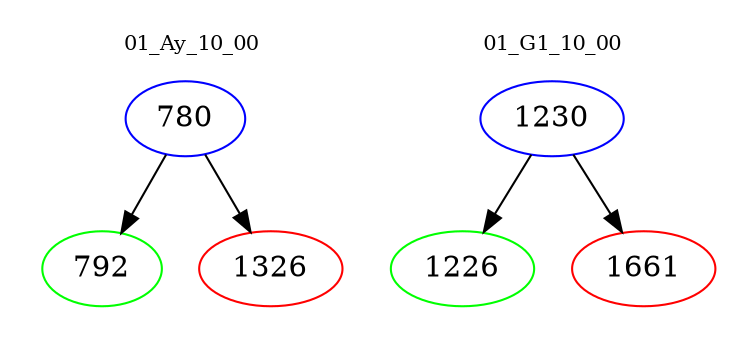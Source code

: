 digraph{
subgraph cluster_0 {
color = white
label = "01_Ay_10_00";
fontsize=10;
T0_780 [label="780", color="blue"]
T0_780 -> T0_792 [color="black"]
T0_792 [label="792", color="green"]
T0_780 -> T0_1326 [color="black"]
T0_1326 [label="1326", color="red"]
}
subgraph cluster_1 {
color = white
label = "01_G1_10_00";
fontsize=10;
T1_1230 [label="1230", color="blue"]
T1_1230 -> T1_1226 [color="black"]
T1_1226 [label="1226", color="green"]
T1_1230 -> T1_1661 [color="black"]
T1_1661 [label="1661", color="red"]
}
}
